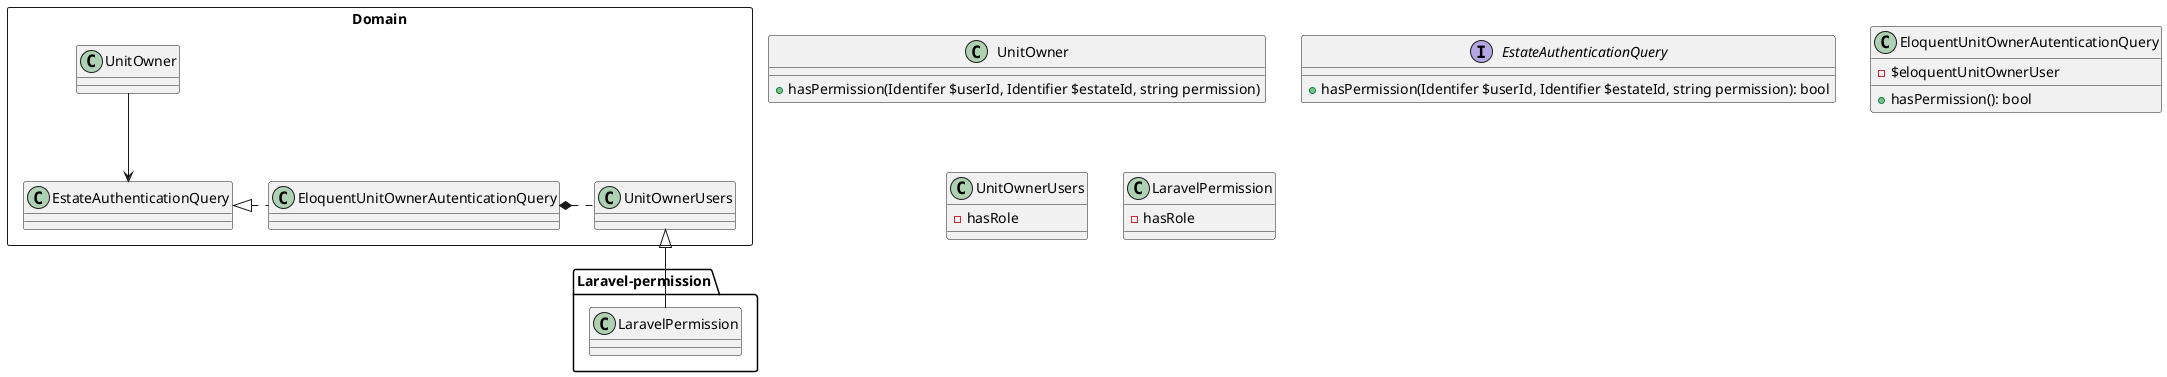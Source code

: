 ```uml
@startuml
package "Domain" <<Rectangle>> {
    UnitOwner --> EstateAuthenticationQuery
    EstateAuthenticationQuery <|. EloquentUnitOwnerAutenticationQuery
    EloquentUnitOwnerAutenticationQuery *. UnitOwnerUsers
}

package "Laravel-permission" {
    UnitOwnerUsers <|-- LaravelPermission
}

class UnitOwner {
    + hasPermission(Identifer $userId, Identifier $estateId, string permission)
}

interface EstateAuthenticationQuery {
    + hasPermission(Identifer $userId, Identifier $estateId, string permission): bool
}

class EloquentUnitOwnerAutenticationQuery {
    - $eloquentUnitOwnerUser
    + hasPermission(): bool
}

class UnitOwnerUsers {
    - hasRole
}

class LaravelPermission {
    - hasRole
}


@enduml
```
